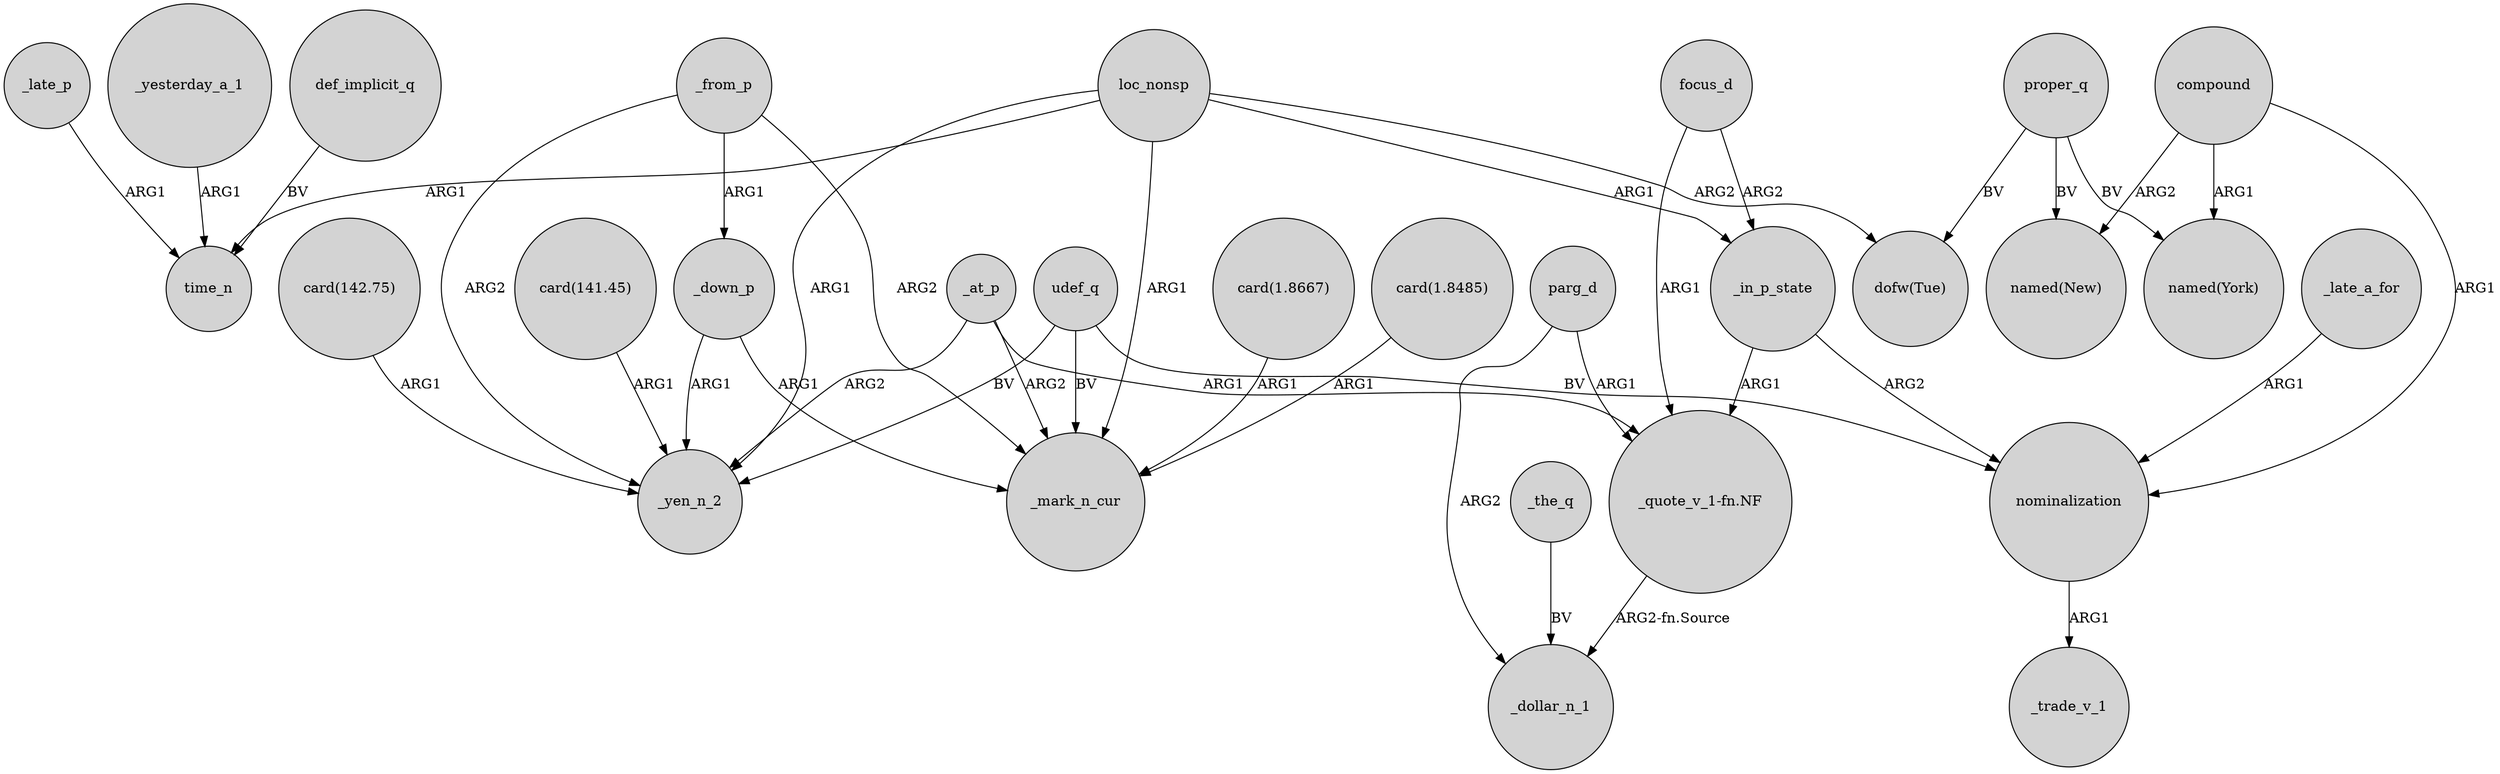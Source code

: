 digraph {
	node [shape=circle style=filled]
	_late_p -> time_n [label=ARG1]
	_yesterday_a_1 -> time_n [label=ARG1]
	udef_q -> _yen_n_2 [label=BV]
	compound -> "named(New)" [label=ARG2]
	_from_p -> _mark_n_cur [label=ARG2]
	proper_q -> "named(New)" [label=BV]
	"_quote_v_1-fn.NF" -> _dollar_n_1 [label="ARG2-fn.Source"]
	_from_p -> _down_p [label=ARG1]
	"card(141.45)" -> _yen_n_2 [label=ARG1]
	focus_d -> _in_p_state [label=ARG2]
	udef_q -> _mark_n_cur [label=BV]
	_the_q -> _dollar_n_1 [label=BV]
	proper_q -> "dofw(Tue)" [label=BV]
	_at_p -> "_quote_v_1-fn.NF" [label=ARG1]
	_down_p -> _yen_n_2 [label=ARG1]
	nominalization -> _trade_v_1 [label=ARG1]
	loc_nonsp -> time_n [label=ARG1]
	parg_d -> "_quote_v_1-fn.NF" [label=ARG1]
	focus_d -> "_quote_v_1-fn.NF" [label=ARG1]
	"card(1.8667)" -> _mark_n_cur [label=ARG1]
	compound -> "named(York)" [label=ARG1]
	loc_nonsp -> "dofw(Tue)" [label=ARG2]
	_down_p -> _mark_n_cur [label=ARG1]
	loc_nonsp -> _yen_n_2 [label=ARG1]
	_at_p -> _yen_n_2 [label=ARG2]
	_in_p_state -> "_quote_v_1-fn.NF" [label=ARG1]
	_in_p_state -> nominalization [label=ARG2]
	udef_q -> nominalization [label=BV]
	loc_nonsp -> _in_p_state [label=ARG1]
	parg_d -> _dollar_n_1 [label=ARG2]
	loc_nonsp -> _mark_n_cur [label=ARG1]
	_from_p -> _yen_n_2 [label=ARG2]
	proper_q -> "named(York)" [label=BV]
	"card(1.8485)" -> _mark_n_cur [label=ARG1]
	compound -> nominalization [label=ARG1]
	"card(142.75)" -> _yen_n_2 [label=ARG1]
	_late_a_for -> nominalization [label=ARG1]
	def_implicit_q -> time_n [label=BV]
	_at_p -> _mark_n_cur [label=ARG2]
}
